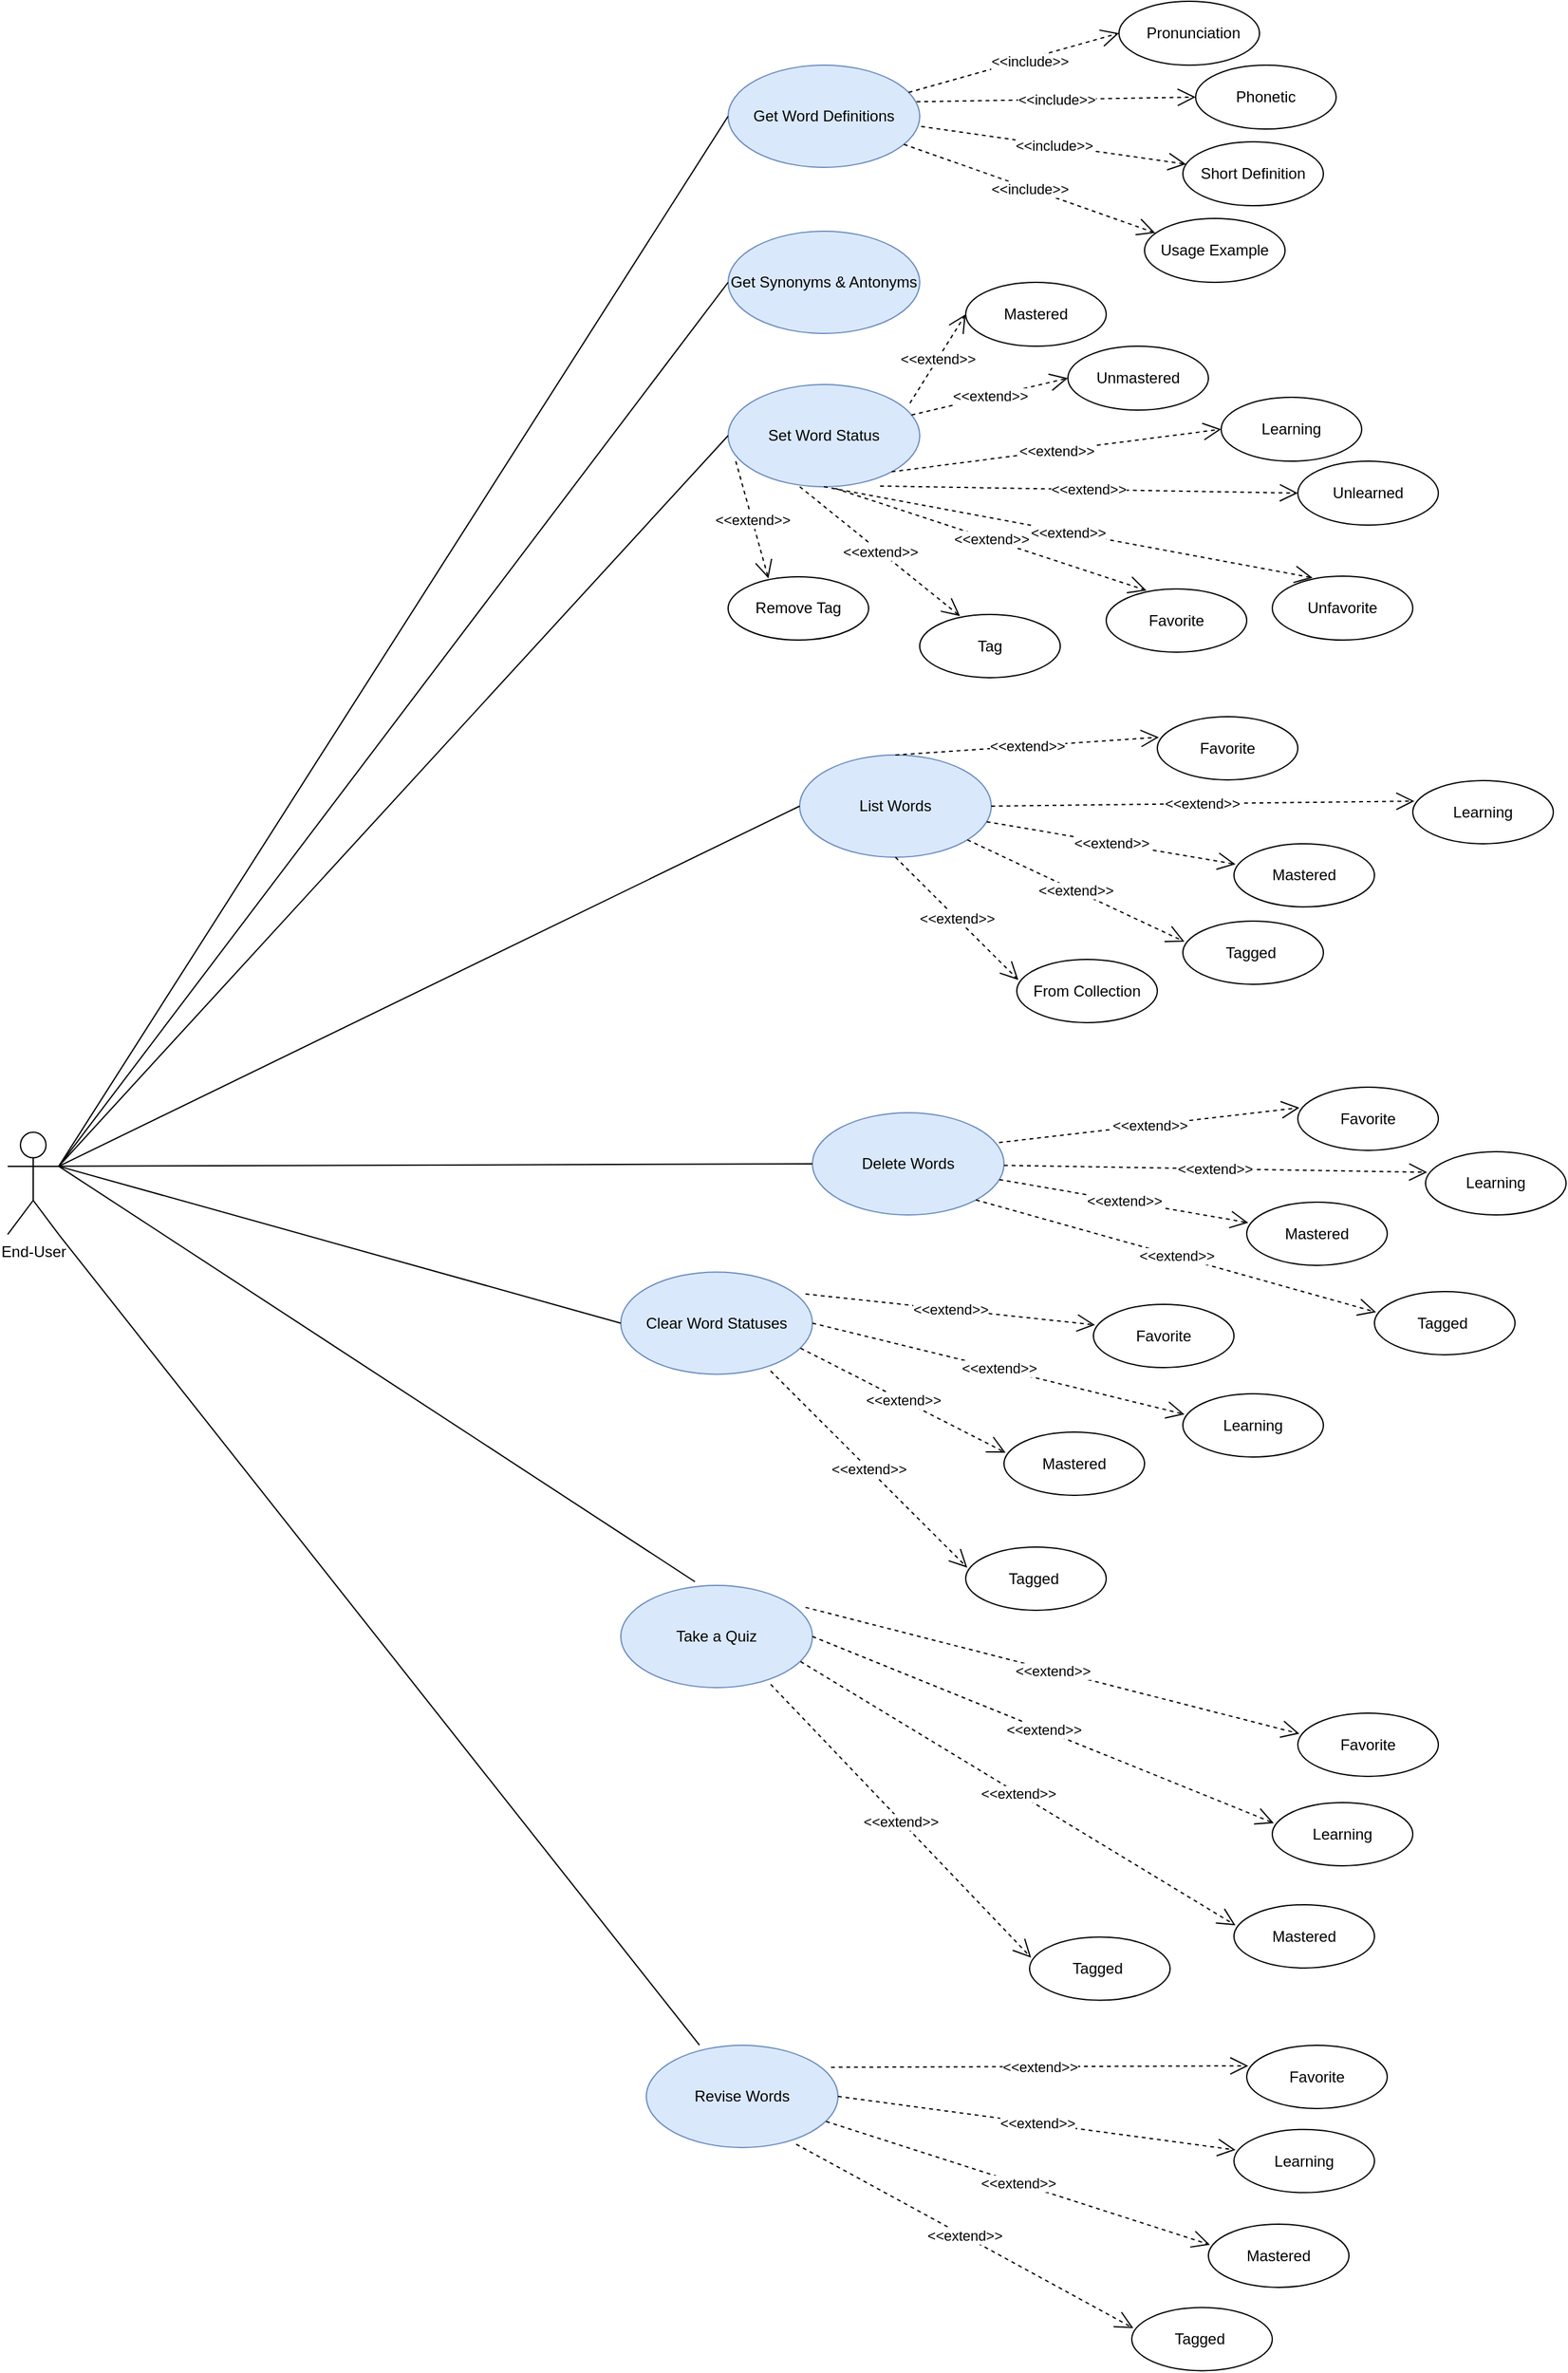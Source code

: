<mxfile version="20.7.4" type="github">
  <diagram id="zPU-ZQHdzsCE8Zm9KI6f" name="Page-1">
    <mxGraphModel dx="2577" dy="922" grid="1" gridSize="10" guides="1" tooltips="1" connect="1" arrows="1" fold="1" page="1" pageScale="1" pageWidth="827" pageHeight="1169" math="0" shadow="0">
      <root>
        <mxCell id="0" />
        <mxCell id="1" parent="0" />
        <mxCell id="BPOh-EkQY-3shNrvovxU-1" value="Get Synonyms &amp;amp; Antonyms" style="ellipse;whiteSpace=wrap;html=1;fillColor=#dae8fc;strokeColor=#6c8ebf;" parent="1" vertex="1">
          <mxGeometry x="264" y="190" width="150" height="80" as="geometry" />
        </mxCell>
        <mxCell id="BPOh-EkQY-3shNrvovxU-2" value="Get Word Definitions" style="ellipse;whiteSpace=wrap;html=1;fillColor=#dae8fc;strokeColor=#6c8ebf;" parent="1" vertex="1">
          <mxGeometry x="264" y="60" width="150" height="80" as="geometry" />
        </mxCell>
        <mxCell id="BPOh-EkQY-3shNrvovxU-3" value="Set Word Status" style="ellipse;whiteSpace=wrap;html=1;fillColor=#dae8fc;strokeColor=#6c8ebf;" parent="1" vertex="1">
          <mxGeometry x="264" y="310" width="150" height="80" as="geometry" />
        </mxCell>
        <mxCell id="BPOh-EkQY-3shNrvovxU-5" value="End-User" style="shape=umlActor;verticalLabelPosition=bottom;verticalAlign=top;html=1;outlineConnect=0;" parent="1" vertex="1">
          <mxGeometry x="-300" y="895.28" width="40" height="80" as="geometry" />
        </mxCell>
        <mxCell id="9B-9gMZka3vors6aTcEZ-6" value="&amp;lt;&amp;lt;include&amp;gt;&amp;gt;" style="endArrow=open;endSize=12;dashed=1;html=1;rounded=0;entryX=0;entryY=0.5;entryDx=0;entryDy=0;" edge="1" parent="1" source="BPOh-EkQY-3shNrvovxU-2" target="9B-9gMZka3vors6aTcEZ-11">
          <mxGeometry x="0.139" y="-2" width="160" relative="1" as="geometry">
            <mxPoint x="450" y="200" as="sourcePoint" />
            <mxPoint x="570" y="40" as="targetPoint" />
            <mxPoint as="offset" />
          </mxGeometry>
        </mxCell>
        <mxCell id="9B-9gMZka3vors6aTcEZ-8" value="&amp;lt;&amp;lt;include&amp;gt;&amp;gt;" style="endArrow=open;endSize=12;dashed=1;html=1;rounded=0;exitX=0.984;exitY=0.358;exitDx=0;exitDy=0;exitPerimeter=0;entryX=0;entryY=0.5;entryDx=0;entryDy=0;" edge="1" parent="1" source="BPOh-EkQY-3shNrvovxU-2" target="9B-9gMZka3vors6aTcEZ-12">
          <mxGeometry width="160" relative="1" as="geometry">
            <mxPoint x="449.996" y="179.091" as="sourcePoint" />
            <mxPoint x="620" y="80" as="targetPoint" />
          </mxGeometry>
        </mxCell>
        <mxCell id="9B-9gMZka3vors6aTcEZ-9" value="&amp;lt;&amp;lt;include&amp;gt;&amp;gt;" style="endArrow=open;endSize=12;dashed=1;html=1;rounded=0;exitX=1.008;exitY=0.6;exitDx=0;exitDy=0;exitPerimeter=0;" edge="1" parent="1" source="BPOh-EkQY-3shNrvovxU-2" target="9B-9gMZka3vors6aTcEZ-13">
          <mxGeometry width="160" relative="1" as="geometry">
            <mxPoint x="449.996" y="220.091" as="sourcePoint" />
            <mxPoint x="610" y="110" as="targetPoint" />
          </mxGeometry>
        </mxCell>
        <mxCell id="9B-9gMZka3vors6aTcEZ-10" value="&amp;lt;&amp;lt;include&amp;gt;&amp;gt;" style="endArrow=open;endSize=12;dashed=1;html=1;rounded=0;entryX=0.076;entryY=0.227;entryDx=0;entryDy=0;entryPerimeter=0;" edge="1" parent="1" source="BPOh-EkQY-3shNrvovxU-2" target="9B-9gMZka3vors6aTcEZ-14">
          <mxGeometry width="160" relative="1" as="geometry">
            <mxPoint x="399.996" y="240.091" as="sourcePoint" />
            <mxPoint x="620" y="150" as="targetPoint" />
            <Array as="points" />
          </mxGeometry>
        </mxCell>
        <mxCell id="9B-9gMZka3vors6aTcEZ-11" value="&amp;nbsp; &amp;nbsp;Pronunciation&lt;span style=&quot;white-space: pre;&quot;&gt;	&lt;/span&gt;" style="ellipse;whiteSpace=wrap;html=1;" vertex="1" parent="1">
          <mxGeometry x="570" y="10" width="110" height="50" as="geometry" />
        </mxCell>
        <mxCell id="9B-9gMZka3vors6aTcEZ-12" value="Phonetic" style="ellipse;whiteSpace=wrap;html=1;" vertex="1" parent="1">
          <mxGeometry x="630" y="60" width="110" height="50" as="geometry" />
        </mxCell>
        <mxCell id="9B-9gMZka3vors6aTcEZ-13" value="Short Definition" style="ellipse;whiteSpace=wrap;html=1;" vertex="1" parent="1">
          <mxGeometry x="620" y="120" width="110" height="50" as="geometry" />
        </mxCell>
        <mxCell id="9B-9gMZka3vors6aTcEZ-14" value="Usage Example" style="ellipse;whiteSpace=wrap;html=1;" vertex="1" parent="1">
          <mxGeometry x="590" y="180" width="110" height="50" as="geometry" />
        </mxCell>
        <mxCell id="9B-9gMZka3vors6aTcEZ-15" value="" style="endArrow=none;html=1;rounded=0;exitX=1;exitY=0.333;exitDx=0;exitDy=0;exitPerimeter=0;entryX=0;entryY=0.5;entryDx=0;entryDy=0;" edge="1" parent="1" source="BPOh-EkQY-3shNrvovxU-5" target="BPOh-EkQY-3shNrvovxU-2">
          <mxGeometry width="50" height="50" relative="1" as="geometry">
            <mxPoint x="300" y="390" as="sourcePoint" />
            <mxPoint x="350" y="340" as="targetPoint" />
          </mxGeometry>
        </mxCell>
        <mxCell id="9B-9gMZka3vors6aTcEZ-16" value="" style="endArrow=none;html=1;rounded=0;exitX=1;exitY=0.333;exitDx=0;exitDy=0;exitPerimeter=0;entryX=0;entryY=0.5;entryDx=0;entryDy=0;" edge="1" parent="1" source="BPOh-EkQY-3shNrvovxU-5" target="BPOh-EkQY-3shNrvovxU-1">
          <mxGeometry width="50" height="50" relative="1" as="geometry">
            <mxPoint x="110" y="296.667" as="sourcePoint" />
            <mxPoint x="274.0" y="110" as="targetPoint" />
          </mxGeometry>
        </mxCell>
        <mxCell id="9B-9gMZka3vors6aTcEZ-17" value="&amp;lt;&amp;lt;extend&amp;gt;&amp;gt;" style="endArrow=open;endSize=12;dashed=1;html=1;rounded=0;exitX=0.949;exitY=0.182;exitDx=0;exitDy=0;exitPerimeter=0;entryX=0;entryY=0.5;entryDx=0;entryDy=0;" edge="1" parent="1" source="BPOh-EkQY-3shNrvovxU-3" target="9B-9gMZka3vors6aTcEZ-18">
          <mxGeometry width="160" relative="1" as="geometry">
            <mxPoint x="400.004" y="329.996" as="sourcePoint" />
            <mxPoint x="520" y="310" as="targetPoint" />
            <Array as="points" />
          </mxGeometry>
        </mxCell>
        <mxCell id="9B-9gMZka3vors6aTcEZ-18" value="Mastered" style="ellipse;whiteSpace=wrap;html=1;" vertex="1" parent="1">
          <mxGeometry x="450" y="230" width="110" height="50" as="geometry" />
        </mxCell>
        <mxCell id="9B-9gMZka3vors6aTcEZ-19" value="&amp;lt;&amp;lt;extend&amp;gt;&amp;gt;" style="endArrow=open;endSize=12;dashed=1;html=1;rounded=0;entryX=0;entryY=0.5;entryDx=0;entryDy=0;" edge="1" parent="1" target="9B-9gMZka3vors6aTcEZ-20" source="BPOh-EkQY-3shNrvovxU-3">
          <mxGeometry width="160" relative="1" as="geometry">
            <mxPoint x="414.0" y="404.56" as="sourcePoint" />
            <mxPoint x="527.65" y="390" as="targetPoint" />
            <Array as="points" />
          </mxGeometry>
        </mxCell>
        <mxCell id="9B-9gMZka3vors6aTcEZ-20" value="Unmastered" style="ellipse;whiteSpace=wrap;html=1;" vertex="1" parent="1">
          <mxGeometry x="530" y="280" width="110" height="50" as="geometry" />
        </mxCell>
        <mxCell id="9B-9gMZka3vors6aTcEZ-21" value="&amp;lt;&amp;lt;extend&amp;gt;&amp;gt;" style="endArrow=open;endSize=12;dashed=1;html=1;rounded=0;entryX=0;entryY=0.5;entryDx=0;entryDy=0;exitX=1;exitY=1;exitDx=0;exitDy=0;" edge="1" parent="1" target="9B-9gMZka3vors6aTcEZ-22" source="BPOh-EkQY-3shNrvovxU-3">
          <mxGeometry width="160" relative="1" as="geometry">
            <mxPoint x="369.996" y="472.317" as="sourcePoint" />
            <mxPoint x="487.29" y="500" as="targetPoint" />
            <Array as="points" />
          </mxGeometry>
        </mxCell>
        <mxCell id="9B-9gMZka3vors6aTcEZ-22" value="Learning" style="ellipse;whiteSpace=wrap;html=1;" vertex="1" parent="1">
          <mxGeometry x="650" y="320" width="110" height="50" as="geometry" />
        </mxCell>
        <mxCell id="9B-9gMZka3vors6aTcEZ-23" value="&amp;lt;&amp;lt;extend&amp;gt;&amp;gt;" style="endArrow=open;endSize=12;dashed=1;html=1;rounded=0;entryX=0;entryY=0.5;entryDx=0;entryDy=0;exitX=0.793;exitY=0.993;exitDx=0;exitDy=0;exitPerimeter=0;" edge="1" parent="1" target="9B-9gMZka3vors6aTcEZ-24" source="BPOh-EkQY-3shNrvovxU-3">
          <mxGeometry width="160" relative="1" as="geometry">
            <mxPoint x="359.996" y="532.317" as="sourcePoint" />
            <mxPoint x="477.29" y="560" as="targetPoint" />
            <Array as="points" />
          </mxGeometry>
        </mxCell>
        <mxCell id="9B-9gMZka3vors6aTcEZ-24" value="Unlearned" style="ellipse;whiteSpace=wrap;html=1;" vertex="1" parent="1">
          <mxGeometry x="710" y="370" width="110" height="50" as="geometry" />
        </mxCell>
        <mxCell id="9B-9gMZka3vors6aTcEZ-25" value="&amp;lt;&amp;lt;extend&amp;gt;&amp;gt;" style="endArrow=open;endSize=12;dashed=1;html=1;rounded=0;entryX=0.287;entryY=0.025;entryDx=0;entryDy=0;exitX=0.56;exitY=1.017;exitDx=0;exitDy=0;exitPerimeter=0;entryPerimeter=0;" edge="1" parent="1" target="9B-9gMZka3vors6aTcEZ-26" source="BPOh-EkQY-3shNrvovxU-3">
          <mxGeometry width="160" relative="1" as="geometry">
            <mxPoint x="220.0" y="460.0" as="sourcePoint" />
            <mxPoint x="314.34" y="630.56" as="targetPoint" />
            <Array as="points" />
          </mxGeometry>
        </mxCell>
        <mxCell id="9B-9gMZka3vors6aTcEZ-26" value="Favorite" style="ellipse;whiteSpace=wrap;html=1;" vertex="1" parent="1">
          <mxGeometry x="560" y="470" width="110" height="49.44" as="geometry" />
        </mxCell>
        <mxCell id="9B-9gMZka3vors6aTcEZ-27" value="&amp;lt;&amp;lt;extend&amp;gt;&amp;gt;" style="endArrow=open;endSize=12;dashed=1;html=1;rounded=0;entryX=0.287;entryY=0.025;entryDx=0;entryDy=0;entryPerimeter=0;exitX=0.5;exitY=1;exitDx=0;exitDy=0;" edge="1" parent="1" target="9B-9gMZka3vors6aTcEZ-28" source="BPOh-EkQY-3shNrvovxU-3">
          <mxGeometry width="160" relative="1" as="geometry">
            <mxPoint x="250.002" y="390.001" as="sourcePoint" />
            <mxPoint x="190.06" y="640.75" as="targetPoint" />
            <Array as="points" />
          </mxGeometry>
        </mxCell>
        <mxCell id="9B-9gMZka3vors6aTcEZ-28" value="Unfavorite" style="ellipse;whiteSpace=wrap;html=1;" vertex="1" parent="1">
          <mxGeometry x="690" y="460" width="110" height="50" as="geometry" />
        </mxCell>
        <mxCell id="9B-9gMZka3vors6aTcEZ-29" value="&amp;lt;&amp;lt;extend&amp;gt;&amp;gt;" style="endArrow=open;endSize=12;dashed=1;html=1;rounded=0;entryX=0.287;entryY=0.025;entryDx=0;entryDy=0;exitX=0.454;exitY=1.052;exitDx=0;exitDy=0;exitPerimeter=0;entryPerimeter=0;" edge="1" parent="1" target="9B-9gMZka3vors6aTcEZ-30">
          <mxGeometry width="160" relative="1" as="geometry">
            <mxPoint x="320.1" y="390.0" as="sourcePoint" />
            <mxPoint x="174.34" y="635.04" as="targetPoint" />
            <Array as="points" />
          </mxGeometry>
        </mxCell>
        <mxCell id="9B-9gMZka3vors6aTcEZ-30" value="Tag" style="ellipse;whiteSpace=wrap;html=1;" vertex="1" parent="1">
          <mxGeometry x="414" y="490.0" width="110" height="49.44" as="geometry" />
        </mxCell>
        <mxCell id="9B-9gMZka3vors6aTcEZ-31" value="&amp;lt;&amp;lt;extend&amp;gt;&amp;gt;" style="endArrow=open;endSize=12;dashed=1;html=1;rounded=0;entryX=0.287;entryY=0.025;entryDx=0;entryDy=0;exitX=0.04;exitY=0.75;exitDx=0;exitDy=0;exitPerimeter=0;entryPerimeter=0;" edge="1" parent="1" target="9B-9gMZka3vors6aTcEZ-32" source="BPOh-EkQY-3shNrvovxU-3">
          <mxGeometry width="160" relative="1" as="geometry">
            <mxPoint x="224.1" y="385.52" as="sourcePoint" />
            <mxPoint x="78.34" y="630.56" as="targetPoint" />
            <Array as="points" />
          </mxGeometry>
        </mxCell>
        <mxCell id="9B-9gMZka3vors6aTcEZ-32" value="Remove Tag" style="ellipse;whiteSpace=wrap;html=1;" vertex="1" parent="1">
          <mxGeometry x="264" y="460.56" width="110" height="49.44" as="geometry" />
        </mxCell>
        <mxCell id="9B-9gMZka3vors6aTcEZ-33" value="" style="endArrow=none;html=1;rounded=0;entryX=0;entryY=0.5;entryDx=0;entryDy=0;exitX=1;exitY=0.333;exitDx=0;exitDy=0;exitPerimeter=0;" edge="1" parent="1" source="BPOh-EkQY-3shNrvovxU-5" target="BPOh-EkQY-3shNrvovxU-3">
          <mxGeometry width="50" height="50" relative="1" as="geometry">
            <mxPoint x="100" y="280" as="sourcePoint" />
            <mxPoint x="274.0" y="230" as="targetPoint" />
          </mxGeometry>
        </mxCell>
        <mxCell id="9B-9gMZka3vors6aTcEZ-34" value="List Words" style="ellipse;whiteSpace=wrap;html=1;fillColor=#dae8fc;strokeColor=#6c8ebf;" vertex="1" parent="1">
          <mxGeometry x="320" y="600" width="150" height="80" as="geometry" />
        </mxCell>
        <mxCell id="9B-9gMZka3vors6aTcEZ-35" value="" style="endArrow=none;html=1;rounded=0;entryX=0;entryY=0.5;entryDx=0;entryDy=0;exitX=1;exitY=0.333;exitDx=0;exitDy=0;exitPerimeter=0;" edge="1" parent="1" target="9B-9gMZka3vors6aTcEZ-34" source="BPOh-EkQY-3shNrvovxU-5">
          <mxGeometry width="50" height="50" relative="1" as="geometry">
            <mxPoint x="100" y="290" as="sourcePoint" />
            <mxPoint x="254.0" y="505" as="targetPoint" />
          </mxGeometry>
        </mxCell>
        <mxCell id="9B-9gMZka3vors6aTcEZ-36" value="Delete Words" style="ellipse;whiteSpace=wrap;html=1;fillColor=#dae8fc;strokeColor=#6c8ebf;" vertex="1" parent="1">
          <mxGeometry x="330" y="880" width="150" height="80" as="geometry" />
        </mxCell>
        <mxCell id="9B-9gMZka3vors6aTcEZ-37" value="" style="endArrow=none;html=1;rounded=0;entryX=0;entryY=0.5;entryDx=0;entryDy=0;exitX=1;exitY=0.333;exitDx=0;exitDy=0;exitPerimeter=0;" edge="1" parent="1" target="9B-9gMZka3vors6aTcEZ-36" source="BPOh-EkQY-3shNrvovxU-5">
          <mxGeometry width="50" height="50" relative="1" as="geometry">
            <mxPoint x="100" y="796.667" as="sourcePoint" />
            <mxPoint x="274.0" y="620" as="targetPoint" />
          </mxGeometry>
        </mxCell>
        <mxCell id="9B-9gMZka3vors6aTcEZ-38" value="Clear Word Statuses" style="ellipse;whiteSpace=wrap;html=1;fillColor=#dae8fc;strokeColor=#6c8ebf;" vertex="1" parent="1">
          <mxGeometry x="180" y="1004.72" width="150" height="80" as="geometry" />
        </mxCell>
        <mxCell id="9B-9gMZka3vors6aTcEZ-39" value="" style="endArrow=none;html=1;rounded=0;entryX=0;entryY=0.5;entryDx=0;entryDy=0;exitX=1;exitY=0.333;exitDx=0;exitDy=0;exitPerimeter=0;" edge="1" parent="1" target="9B-9gMZka3vors6aTcEZ-38" source="BPOh-EkQY-3shNrvovxU-5">
          <mxGeometry width="50" height="50" relative="1" as="geometry">
            <mxPoint x="50" y="490" as="sourcePoint" />
            <mxPoint x="274.0" y="740" as="targetPoint" />
          </mxGeometry>
        </mxCell>
        <mxCell id="9B-9gMZka3vors6aTcEZ-43" value="&amp;lt;&amp;lt;extend&amp;gt;&amp;gt;" style="endArrow=open;endSize=12;dashed=1;html=1;rounded=0;entryX=0.011;entryY=0.325;entryDx=0;entryDy=0;entryPerimeter=0;exitX=0.5;exitY=0;exitDx=0;exitDy=0;" edge="1" parent="1" target="9B-9gMZka3vors6aTcEZ-44" source="9B-9gMZka3vors6aTcEZ-34">
          <mxGeometry width="160" relative="1" as="geometry">
            <mxPoint x="500.003" y="665.889" as="sourcePoint" />
            <mxPoint x="422.18" y="780.56" as="targetPoint" />
            <Array as="points" />
          </mxGeometry>
        </mxCell>
        <mxCell id="9B-9gMZka3vors6aTcEZ-44" value="Favorite" style="ellipse;whiteSpace=wrap;html=1;" vertex="1" parent="1">
          <mxGeometry x="600" y="570" width="110" height="49.44" as="geometry" />
        </mxCell>
        <mxCell id="9B-9gMZka3vors6aTcEZ-45" value="&amp;lt;&amp;lt;extend&amp;gt;&amp;gt;" style="endArrow=open;endSize=12;dashed=1;html=1;rounded=0;entryX=0.011;entryY=0.325;entryDx=0;entryDy=0;entryPerimeter=0;exitX=1;exitY=0.5;exitDx=0;exitDy=0;" edge="1" parent="1" target="9B-9gMZka3vors6aTcEZ-46" source="9B-9gMZka3vors6aTcEZ-34">
          <mxGeometry width="160" relative="1" as="geometry">
            <mxPoint x="425" y="675" as="sourcePoint" />
            <mxPoint x="452.18" y="855.56" as="targetPoint" />
            <Array as="points" />
          </mxGeometry>
        </mxCell>
        <mxCell id="9B-9gMZka3vors6aTcEZ-46" value="Learning" style="ellipse;whiteSpace=wrap;html=1;" vertex="1" parent="1">
          <mxGeometry x="800" y="620" width="110" height="49.44" as="geometry" />
        </mxCell>
        <mxCell id="9B-9gMZka3vors6aTcEZ-47" value="&amp;lt;&amp;lt;extend&amp;gt;&amp;gt;" style="endArrow=open;endSize=12;dashed=1;html=1;rounded=0;entryX=0.011;entryY=0.325;entryDx=0;entryDy=0;entryPerimeter=0;" edge="1" parent="1" target="9B-9gMZka3vors6aTcEZ-48" source="9B-9gMZka3vors6aTcEZ-34">
          <mxGeometry width="160" relative="1" as="geometry">
            <mxPoint x="425" y="755" as="sourcePoint" />
            <mxPoint x="452.18" y="935.56" as="targetPoint" />
            <Array as="points" />
          </mxGeometry>
        </mxCell>
        <mxCell id="9B-9gMZka3vors6aTcEZ-48" value="Mastered" style="ellipse;whiteSpace=wrap;html=1;" vertex="1" parent="1">
          <mxGeometry x="660" y="669.44" width="110" height="49.44" as="geometry" />
        </mxCell>
        <mxCell id="9B-9gMZka3vors6aTcEZ-49" value="&amp;lt;&amp;lt;extend&amp;gt;&amp;gt;" style="endArrow=open;endSize=12;dashed=1;html=1;rounded=0;entryX=0.011;entryY=0.325;entryDx=0;entryDy=0;entryPerimeter=0;" edge="1" parent="1" target="9B-9gMZka3vors6aTcEZ-50" source="9B-9gMZka3vors6aTcEZ-34">
          <mxGeometry width="160" relative="1" as="geometry">
            <mxPoint x="414" y="815" as="sourcePoint" />
            <mxPoint x="441.18" y="995.56" as="targetPoint" />
            <Array as="points" />
          </mxGeometry>
        </mxCell>
        <mxCell id="9B-9gMZka3vors6aTcEZ-50" value="Tagged&amp;nbsp;" style="ellipse;whiteSpace=wrap;html=1;" vertex="1" parent="1">
          <mxGeometry x="620" y="730" width="110" height="49.44" as="geometry" />
        </mxCell>
        <mxCell id="9B-9gMZka3vors6aTcEZ-52" value="&amp;lt;&amp;lt;extend&amp;gt;&amp;gt;" style="endArrow=open;endSize=12;dashed=1;html=1;rounded=0;entryX=0.011;entryY=0.325;entryDx=0;entryDy=0;entryPerimeter=0;exitX=0.5;exitY=1;exitDx=0;exitDy=0;" edge="1" parent="1" target="9B-9gMZka3vors6aTcEZ-53" source="9B-9gMZka3vors6aTcEZ-34">
          <mxGeometry width="160" relative="1" as="geometry">
            <mxPoint x="320.002" y="699.995" as="sourcePoint" />
            <mxPoint x="320.43" y="1023.86" as="targetPoint" />
            <Array as="points" />
          </mxGeometry>
        </mxCell>
        <mxCell id="9B-9gMZka3vors6aTcEZ-53" value="From Collection" style="ellipse;whiteSpace=wrap;html=1;" vertex="1" parent="1">
          <mxGeometry x="490" y="760" width="110" height="49.44" as="geometry" />
        </mxCell>
        <mxCell id="9B-9gMZka3vors6aTcEZ-54" value="&amp;lt;&amp;lt;extend&amp;gt;&amp;gt;" style="endArrow=open;endSize=12;dashed=1;html=1;rounded=0;entryX=0.011;entryY=0.325;entryDx=0;entryDy=0;entryPerimeter=0;exitX=0.974;exitY=0.292;exitDx=0;exitDy=0;exitPerimeter=0;" edge="1" parent="1" target="9B-9gMZka3vors6aTcEZ-55" source="9B-9gMZka3vors6aTcEZ-36">
          <mxGeometry width="160" relative="1" as="geometry">
            <mxPoint x="482.5" y="910" as="sourcePoint" />
            <mxPoint x="509.68" y="1090.56" as="targetPoint" />
            <Array as="points" />
          </mxGeometry>
        </mxCell>
        <mxCell id="9B-9gMZka3vors6aTcEZ-55" value="Favorite" style="ellipse;whiteSpace=wrap;html=1;" vertex="1" parent="1">
          <mxGeometry x="710" y="860" width="110" height="49.44" as="geometry" />
        </mxCell>
        <mxCell id="9B-9gMZka3vors6aTcEZ-56" value="&amp;lt;&amp;lt;extend&amp;gt;&amp;gt;" style="endArrow=open;endSize=12;dashed=1;html=1;rounded=0;entryX=0.011;entryY=0.325;entryDx=0;entryDy=0;entryPerimeter=0;" edge="1" parent="1" target="9B-9gMZka3vors6aTcEZ-57" source="9B-9gMZka3vors6aTcEZ-36">
          <mxGeometry width="160" relative="1" as="geometry">
            <mxPoint x="557.5" y="950" as="sourcePoint" />
            <mxPoint x="539.68" y="1165.56" as="targetPoint" />
            <Array as="points" />
          </mxGeometry>
        </mxCell>
        <mxCell id="9B-9gMZka3vors6aTcEZ-57" value="Learning" style="ellipse;whiteSpace=wrap;html=1;" vertex="1" parent="1">
          <mxGeometry x="810" y="910.56" width="110" height="49.44" as="geometry" />
        </mxCell>
        <mxCell id="9B-9gMZka3vors6aTcEZ-58" value="&amp;lt;&amp;lt;extend&amp;gt;&amp;gt;" style="endArrow=open;endSize=12;dashed=1;html=1;rounded=0;entryX=0.011;entryY=0.325;entryDx=0;entryDy=0;entryPerimeter=0;" edge="1" parent="1" target="9B-9gMZka3vors6aTcEZ-59" source="9B-9gMZka3vors6aTcEZ-36">
          <mxGeometry width="160" relative="1" as="geometry">
            <mxPoint x="551.608" y="965.541" as="sourcePoint" />
            <mxPoint x="539.68" y="1245.56" as="targetPoint" />
            <Array as="points" />
          </mxGeometry>
        </mxCell>
        <mxCell id="9B-9gMZka3vors6aTcEZ-59" value="Mastered" style="ellipse;whiteSpace=wrap;html=1;" vertex="1" parent="1">
          <mxGeometry x="670" y="950" width="110" height="49.44" as="geometry" />
        </mxCell>
        <mxCell id="9B-9gMZka3vors6aTcEZ-60" value="&amp;lt;&amp;lt;extend&amp;gt;&amp;gt;" style="endArrow=open;endSize=12;dashed=1;html=1;rounded=0;entryX=0.011;entryY=0.325;entryDx=0;entryDy=0;entryPerimeter=0;exitX=1;exitY=1;exitDx=0;exitDy=0;" edge="1" parent="1" target="9B-9gMZka3vors6aTcEZ-61" source="9B-9gMZka3vors6aTcEZ-36">
          <mxGeometry width="160" relative="1" as="geometry">
            <mxPoint x="528.252" y="981.695" as="sourcePoint" />
            <mxPoint x="528.68" y="1305.56" as="targetPoint" />
            <Array as="points" />
          </mxGeometry>
        </mxCell>
        <mxCell id="9B-9gMZka3vors6aTcEZ-61" value="Tagged&amp;nbsp;" style="ellipse;whiteSpace=wrap;html=1;" vertex="1" parent="1">
          <mxGeometry x="770" y="1020" width="110" height="49.44" as="geometry" />
        </mxCell>
        <mxCell id="9B-9gMZka3vors6aTcEZ-62" value="&amp;lt;&amp;lt;extend&amp;gt;&amp;gt;" style="endArrow=open;endSize=12;dashed=1;html=1;rounded=0;entryX=0.011;entryY=0.325;entryDx=0;entryDy=0;entryPerimeter=0;exitX=0.964;exitY=0.215;exitDx=0;exitDy=0;exitPerimeter=0;" edge="1" parent="1" target="9B-9gMZka3vors6aTcEZ-63" source="9B-9gMZka3vors6aTcEZ-38">
          <mxGeometry width="160" relative="1" as="geometry">
            <mxPoint x="282.38" y="1033.36" as="sourcePoint" />
            <mxPoint x="315.96" y="1220.56" as="targetPoint" />
            <Array as="points" />
          </mxGeometry>
        </mxCell>
        <mxCell id="9B-9gMZka3vors6aTcEZ-63" value="Favorite" style="ellipse;whiteSpace=wrap;html=1;" vertex="1" parent="1">
          <mxGeometry x="550" y="1030" width="110" height="49.44" as="geometry" />
        </mxCell>
        <mxCell id="9B-9gMZka3vors6aTcEZ-64" value="&amp;lt;&amp;lt;extend&amp;gt;&amp;gt;" style="endArrow=open;endSize=12;dashed=1;html=1;rounded=0;entryX=0.011;entryY=0.325;entryDx=0;entryDy=0;entryPerimeter=0;exitX=1;exitY=0.5;exitDx=0;exitDy=0;" edge="1" parent="1" target="9B-9gMZka3vors6aTcEZ-65" source="9B-9gMZka3vors6aTcEZ-38">
          <mxGeometry width="160" relative="1" as="geometry">
            <mxPoint x="286.252" y="1051.087" as="sourcePoint" />
            <mxPoint x="345.96" y="1295.56" as="targetPoint" />
            <Array as="points" />
          </mxGeometry>
        </mxCell>
        <mxCell id="9B-9gMZka3vors6aTcEZ-65" value="Learning" style="ellipse;whiteSpace=wrap;html=1;" vertex="1" parent="1">
          <mxGeometry x="620" y="1100" width="110" height="49.44" as="geometry" />
        </mxCell>
        <mxCell id="9B-9gMZka3vors6aTcEZ-66" value="&amp;lt;&amp;lt;extend&amp;gt;&amp;gt;" style="endArrow=open;endSize=12;dashed=1;html=1;rounded=0;entryX=0.011;entryY=0.325;entryDx=0;entryDy=0;entryPerimeter=0;exitX=0.938;exitY=0.745;exitDx=0;exitDy=0;exitPerimeter=0;" edge="1" parent="1" target="9B-9gMZka3vors6aTcEZ-67" source="9B-9gMZka3vors6aTcEZ-38">
          <mxGeometry width="160" relative="1" as="geometry">
            <mxPoint x="282.638" y="1062.314" as="sourcePoint" />
            <mxPoint x="345.96" y="1375.56" as="targetPoint" />
            <Array as="points" />
          </mxGeometry>
        </mxCell>
        <mxCell id="9B-9gMZka3vors6aTcEZ-67" value="Mastered" style="ellipse;whiteSpace=wrap;html=1;" vertex="1" parent="1">
          <mxGeometry x="480" y="1130" width="110" height="49.44" as="geometry" />
        </mxCell>
        <mxCell id="9B-9gMZka3vors6aTcEZ-68" value="&amp;lt;&amp;lt;extend&amp;gt;&amp;gt;" style="endArrow=open;endSize=12;dashed=1;html=1;rounded=0;entryX=0.011;entryY=0.325;entryDx=0;entryDy=0;entryPerimeter=0;exitX=0.782;exitY=0.968;exitDx=0;exitDy=0;exitPerimeter=0;" edge="1" parent="1" target="9B-9gMZka3vors6aTcEZ-69" source="9B-9gMZka3vors6aTcEZ-38">
          <mxGeometry width="160" relative="1" as="geometry">
            <mxPoint x="263.998" y="1078.451" as="sourcePoint" />
            <mxPoint x="334.96" y="1435.56" as="targetPoint" />
            <Array as="points" />
          </mxGeometry>
        </mxCell>
        <mxCell id="9B-9gMZka3vors6aTcEZ-69" value="Tagged&amp;nbsp;" style="ellipse;whiteSpace=wrap;html=1;" vertex="1" parent="1">
          <mxGeometry x="450" y="1220" width="110" height="49.44" as="geometry" />
        </mxCell>
        <mxCell id="9B-9gMZka3vors6aTcEZ-70" value="Take a Quiz" style="ellipse;whiteSpace=wrap;html=1;fillColor=#dae8fc;strokeColor=#6c8ebf;" vertex="1" parent="1">
          <mxGeometry x="180" y="1250" width="150" height="80" as="geometry" />
        </mxCell>
        <mxCell id="9B-9gMZka3vors6aTcEZ-71" value="&amp;lt;&amp;lt;extend&amp;gt;&amp;gt;" style="endArrow=open;endSize=12;dashed=1;html=1;rounded=0;entryX=0.011;entryY=0.325;entryDx=0;entryDy=0;entryPerimeter=0;exitX=0.964;exitY=0.215;exitDx=0;exitDy=0;exitPerimeter=0;" edge="1" parent="1" source="9B-9gMZka3vors6aTcEZ-70" target="9B-9gMZka3vors6aTcEZ-72">
          <mxGeometry width="160" relative="1" as="geometry">
            <mxPoint x="252.38" y="1338.64" as="sourcePoint" />
            <mxPoint x="285.96" y="1525.84" as="targetPoint" />
            <Array as="points" />
          </mxGeometry>
        </mxCell>
        <mxCell id="9B-9gMZka3vors6aTcEZ-72" value="Favorite" style="ellipse;whiteSpace=wrap;html=1;" vertex="1" parent="1">
          <mxGeometry x="710" y="1350" width="110" height="49.44" as="geometry" />
        </mxCell>
        <mxCell id="9B-9gMZka3vors6aTcEZ-73" value="&amp;lt;&amp;lt;extend&amp;gt;&amp;gt;" style="endArrow=open;endSize=12;dashed=1;html=1;rounded=0;entryX=0.011;entryY=0.325;entryDx=0;entryDy=0;entryPerimeter=0;exitX=1;exitY=0.5;exitDx=0;exitDy=0;" edge="1" parent="1" source="9B-9gMZka3vors6aTcEZ-70" target="9B-9gMZka3vors6aTcEZ-74">
          <mxGeometry width="160" relative="1" as="geometry">
            <mxPoint x="256.252" y="1356.367" as="sourcePoint" />
            <mxPoint x="315.96" y="1600.84" as="targetPoint" />
            <Array as="points" />
          </mxGeometry>
        </mxCell>
        <mxCell id="9B-9gMZka3vors6aTcEZ-74" value="Learning" style="ellipse;whiteSpace=wrap;html=1;" vertex="1" parent="1">
          <mxGeometry x="690" y="1420" width="110" height="49.44" as="geometry" />
        </mxCell>
        <mxCell id="9B-9gMZka3vors6aTcEZ-75" value="&amp;lt;&amp;lt;extend&amp;gt;&amp;gt;" style="endArrow=open;endSize=12;dashed=1;html=1;rounded=0;entryX=0.011;entryY=0.325;entryDx=0;entryDy=0;entryPerimeter=0;exitX=0.938;exitY=0.745;exitDx=0;exitDy=0;exitPerimeter=0;" edge="1" parent="1" source="9B-9gMZka3vors6aTcEZ-70" target="9B-9gMZka3vors6aTcEZ-76">
          <mxGeometry width="160" relative="1" as="geometry">
            <mxPoint x="252.638" y="1367.594" as="sourcePoint" />
            <mxPoint x="315.96" y="1680.84" as="targetPoint" />
            <Array as="points" />
          </mxGeometry>
        </mxCell>
        <mxCell id="9B-9gMZka3vors6aTcEZ-76" value="Mastered" style="ellipse;whiteSpace=wrap;html=1;" vertex="1" parent="1">
          <mxGeometry x="660" y="1500" width="110" height="49.44" as="geometry" />
        </mxCell>
        <mxCell id="9B-9gMZka3vors6aTcEZ-77" value="&amp;lt;&amp;lt;extend&amp;gt;&amp;gt;" style="endArrow=open;endSize=12;dashed=1;html=1;rounded=0;entryX=0.011;entryY=0.325;entryDx=0;entryDy=0;entryPerimeter=0;exitX=0.782;exitY=0.968;exitDx=0;exitDy=0;exitPerimeter=0;" edge="1" parent="1" source="9B-9gMZka3vors6aTcEZ-70" target="9B-9gMZka3vors6aTcEZ-78">
          <mxGeometry width="160" relative="1" as="geometry">
            <mxPoint x="233.998" y="1383.731" as="sourcePoint" />
            <mxPoint x="304.96" y="1740.84" as="targetPoint" />
            <Array as="points" />
          </mxGeometry>
        </mxCell>
        <mxCell id="9B-9gMZka3vors6aTcEZ-78" value="Tagged&amp;nbsp;" style="ellipse;whiteSpace=wrap;html=1;" vertex="1" parent="1">
          <mxGeometry x="500" y="1525.28" width="110" height="49.44" as="geometry" />
        </mxCell>
        <mxCell id="9B-9gMZka3vors6aTcEZ-79" value="Revise Words" style="ellipse;whiteSpace=wrap;html=1;fillColor=#dae8fc;strokeColor=#6c8ebf;" vertex="1" parent="1">
          <mxGeometry x="200" y="1610" width="150" height="80" as="geometry" />
        </mxCell>
        <mxCell id="9B-9gMZka3vors6aTcEZ-80" value="&amp;lt;&amp;lt;extend&amp;gt;&amp;gt;" style="endArrow=open;endSize=12;dashed=1;html=1;rounded=0;entryX=0.011;entryY=0.325;entryDx=0;entryDy=0;entryPerimeter=0;exitX=0.964;exitY=0.215;exitDx=0;exitDy=0;exitPerimeter=0;" edge="1" parent="1" source="9B-9gMZka3vors6aTcEZ-79" target="9B-9gMZka3vors6aTcEZ-81">
          <mxGeometry width="160" relative="1" as="geometry">
            <mxPoint x="262.38" y="1628.64" as="sourcePoint" />
            <mxPoint x="295.96" y="1815.84" as="targetPoint" />
            <Array as="points" />
          </mxGeometry>
        </mxCell>
        <mxCell id="9B-9gMZka3vors6aTcEZ-81" value="Favorite" style="ellipse;whiteSpace=wrap;html=1;" vertex="1" parent="1">
          <mxGeometry x="670" y="1610" width="110" height="49.44" as="geometry" />
        </mxCell>
        <mxCell id="9B-9gMZka3vors6aTcEZ-82" value="&amp;lt;&amp;lt;extend&amp;gt;&amp;gt;" style="endArrow=open;endSize=12;dashed=1;html=1;rounded=0;entryX=0.011;entryY=0.325;entryDx=0;entryDy=0;entryPerimeter=0;exitX=1;exitY=0.5;exitDx=0;exitDy=0;" edge="1" parent="1" source="9B-9gMZka3vors6aTcEZ-79" target="9B-9gMZka3vors6aTcEZ-83">
          <mxGeometry width="160" relative="1" as="geometry">
            <mxPoint x="266.252" y="1646.367" as="sourcePoint" />
            <mxPoint x="325.96" y="1890.84" as="targetPoint" />
            <Array as="points" />
          </mxGeometry>
        </mxCell>
        <mxCell id="9B-9gMZka3vors6aTcEZ-83" value="Learning" style="ellipse;whiteSpace=wrap;html=1;" vertex="1" parent="1">
          <mxGeometry x="660" y="1675.84" width="110" height="49.44" as="geometry" />
        </mxCell>
        <mxCell id="9B-9gMZka3vors6aTcEZ-84" value="&amp;lt;&amp;lt;extend&amp;gt;&amp;gt;" style="endArrow=open;endSize=12;dashed=1;html=1;rounded=0;entryX=0.011;entryY=0.325;entryDx=0;entryDy=0;entryPerimeter=0;exitX=0.938;exitY=0.745;exitDx=0;exitDy=0;exitPerimeter=0;" edge="1" parent="1" source="9B-9gMZka3vors6aTcEZ-79" target="9B-9gMZka3vors6aTcEZ-85">
          <mxGeometry width="160" relative="1" as="geometry">
            <mxPoint x="262.638" y="1657.594" as="sourcePoint" />
            <mxPoint x="325.96" y="1970.84" as="targetPoint" />
            <Array as="points" />
          </mxGeometry>
        </mxCell>
        <mxCell id="9B-9gMZka3vors6aTcEZ-85" value="Mastered" style="ellipse;whiteSpace=wrap;html=1;" vertex="1" parent="1">
          <mxGeometry x="640" y="1750" width="110" height="49.44" as="geometry" />
        </mxCell>
        <mxCell id="9B-9gMZka3vors6aTcEZ-86" value="&amp;lt;&amp;lt;extend&amp;gt;&amp;gt;" style="endArrow=open;endSize=12;dashed=1;html=1;rounded=0;entryX=0.011;entryY=0.325;entryDx=0;entryDy=0;entryPerimeter=0;exitX=0.782;exitY=0.968;exitDx=0;exitDy=0;exitPerimeter=0;" edge="1" parent="1" source="9B-9gMZka3vors6aTcEZ-79" target="9B-9gMZka3vors6aTcEZ-87">
          <mxGeometry width="160" relative="1" as="geometry">
            <mxPoint x="243.998" y="1673.731" as="sourcePoint" />
            <mxPoint x="314.96" y="2030.84" as="targetPoint" />
            <Array as="points" />
          </mxGeometry>
        </mxCell>
        <mxCell id="9B-9gMZka3vors6aTcEZ-87" value="Tagged&amp;nbsp;" style="ellipse;whiteSpace=wrap;html=1;" vertex="1" parent="1">
          <mxGeometry x="580" y="1815.28" width="110" height="49.44" as="geometry" />
        </mxCell>
        <mxCell id="9B-9gMZka3vors6aTcEZ-88" value="" style="endArrow=none;html=1;rounded=0;entryX=0.387;entryY=-0.036;entryDx=0;entryDy=0;exitX=1;exitY=0.333;exitDx=0;exitDy=0;exitPerimeter=0;entryPerimeter=0;" edge="1" parent="1" source="BPOh-EkQY-3shNrvovxU-5" target="9B-9gMZka3vors6aTcEZ-70">
          <mxGeometry width="50" height="50" relative="1" as="geometry">
            <mxPoint x="40" y="929.997" as="sourcePoint" />
            <mxPoint x="180.0" y="1148.05" as="targetPoint" />
          </mxGeometry>
        </mxCell>
        <mxCell id="9B-9gMZka3vors6aTcEZ-89" value="" style="endArrow=none;html=1;rounded=0;entryX=0.277;entryY=-0.002;entryDx=0;entryDy=0;exitX=1;exitY=1;exitDx=0;exitDy=0;exitPerimeter=0;entryPerimeter=0;" edge="1" parent="1" source="BPOh-EkQY-3shNrvovxU-5" target="9B-9gMZka3vors6aTcEZ-79">
          <mxGeometry width="50" height="50" relative="1" as="geometry">
            <mxPoint x="-18.05" y="989.997" as="sourcePoint" />
            <mxPoint x="150.0" y="1470.45" as="targetPoint" />
          </mxGeometry>
        </mxCell>
      </root>
    </mxGraphModel>
  </diagram>
</mxfile>
